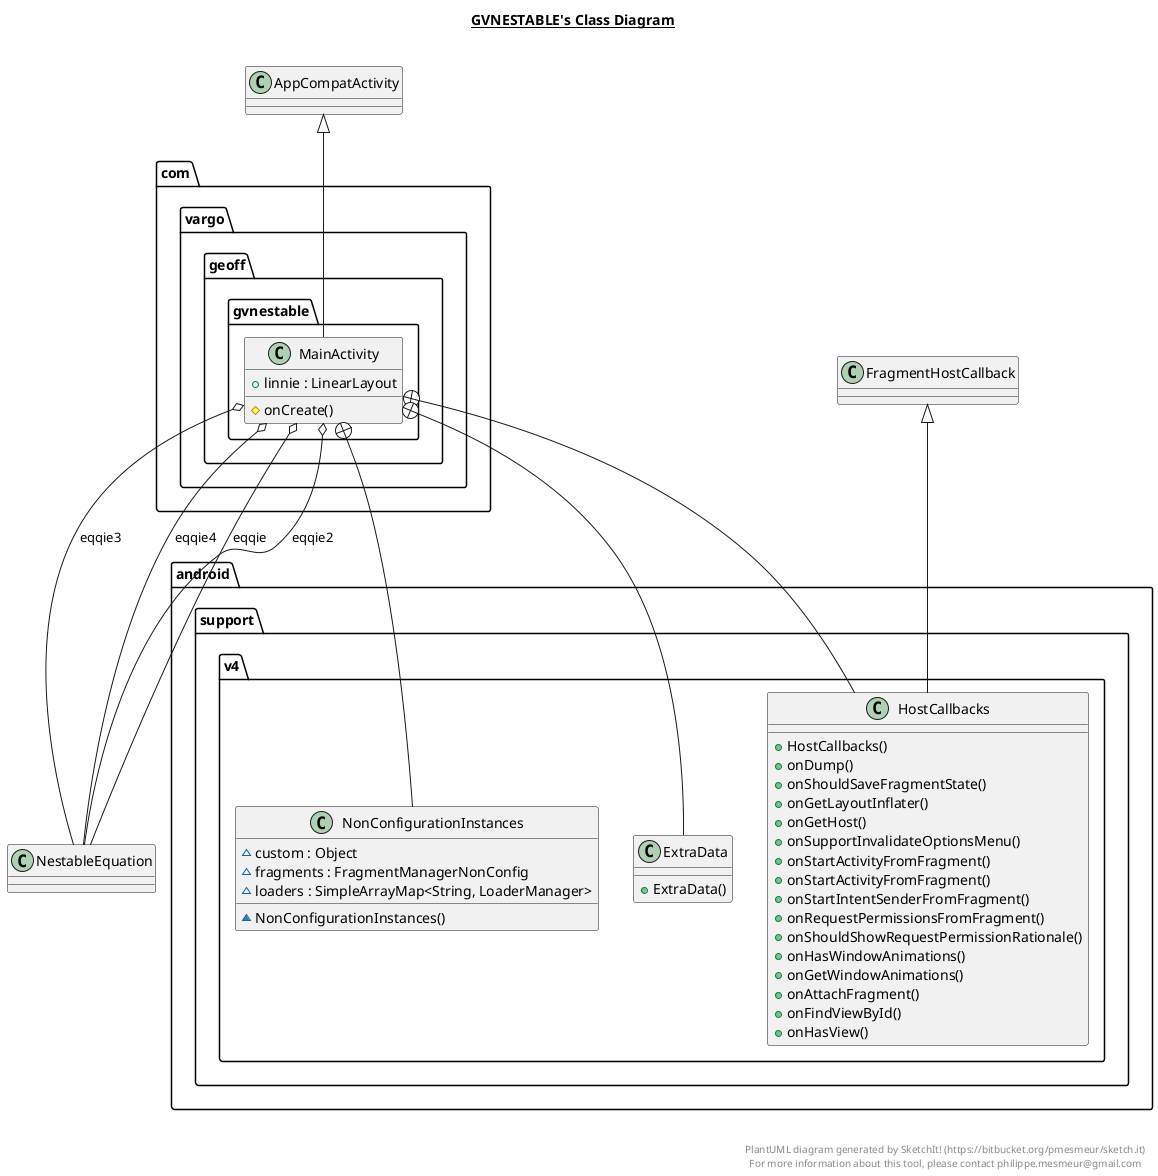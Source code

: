 @startuml

title __GVNESTABLE's Class Diagram__\n

  package com.vargo.geoff.gvnestable {
    class MainActivity {
        + linnie : LinearLayout
        # onCreate()
    }
  }
  

  package android.support.v4 {
    class HostCallbacks {
        + HostCallbacks()
        + onDump()
        + onShouldSaveFragmentState()
        + onGetLayoutInflater()
        + onGetHost()
        + onSupportInvalidateOptionsMenu()
        + onStartActivityFromFragment()
        + onStartActivityFromFragment()
        + onStartIntentSenderFromFragment()
        + onRequestPermissionsFromFragment()
        + onShouldShowRequestPermissionRationale()
        + onHasWindowAnimations()
        + onGetWindowAnimations()
        + onAttachFragment()
        + onFindViewById()
        + onHasView()
    }
  }
  

  package android.support.v4 {
    class NonConfigurationInstances {
        ~ custom : Object
        ~ fragments : FragmentManagerNonConfig
        ~ loaders : SimpleArrayMap<String, LoaderManager>
        ~ NonConfigurationInstances()
    }
  }
  

  package android.support.v4 {
    class ExtraData {
        + ExtraData()
    }
  }
  

  MainActivity -up-|> AppCompatActivity
  MainActivity o-- NestableEquation : eqqie
  MainActivity o-- NestableEquation : eqqie2
  MainActivity o-- NestableEquation : eqqie3
  MainActivity o-- NestableEquation : eqqie4
  MainActivity +-down- HostCallbacks
  MainActivity +-down- NonConfigurationInstances
  MainActivity +-down- ExtraData
  HostCallbacks -up-|> FragmentHostCallback


right footer


PlantUML diagram generated by SketchIt! (https://bitbucket.org/pmesmeur/sketch.it)
For more information about this tool, please contact philippe.mesmeur@gmail.com
endfooter

@enduml

